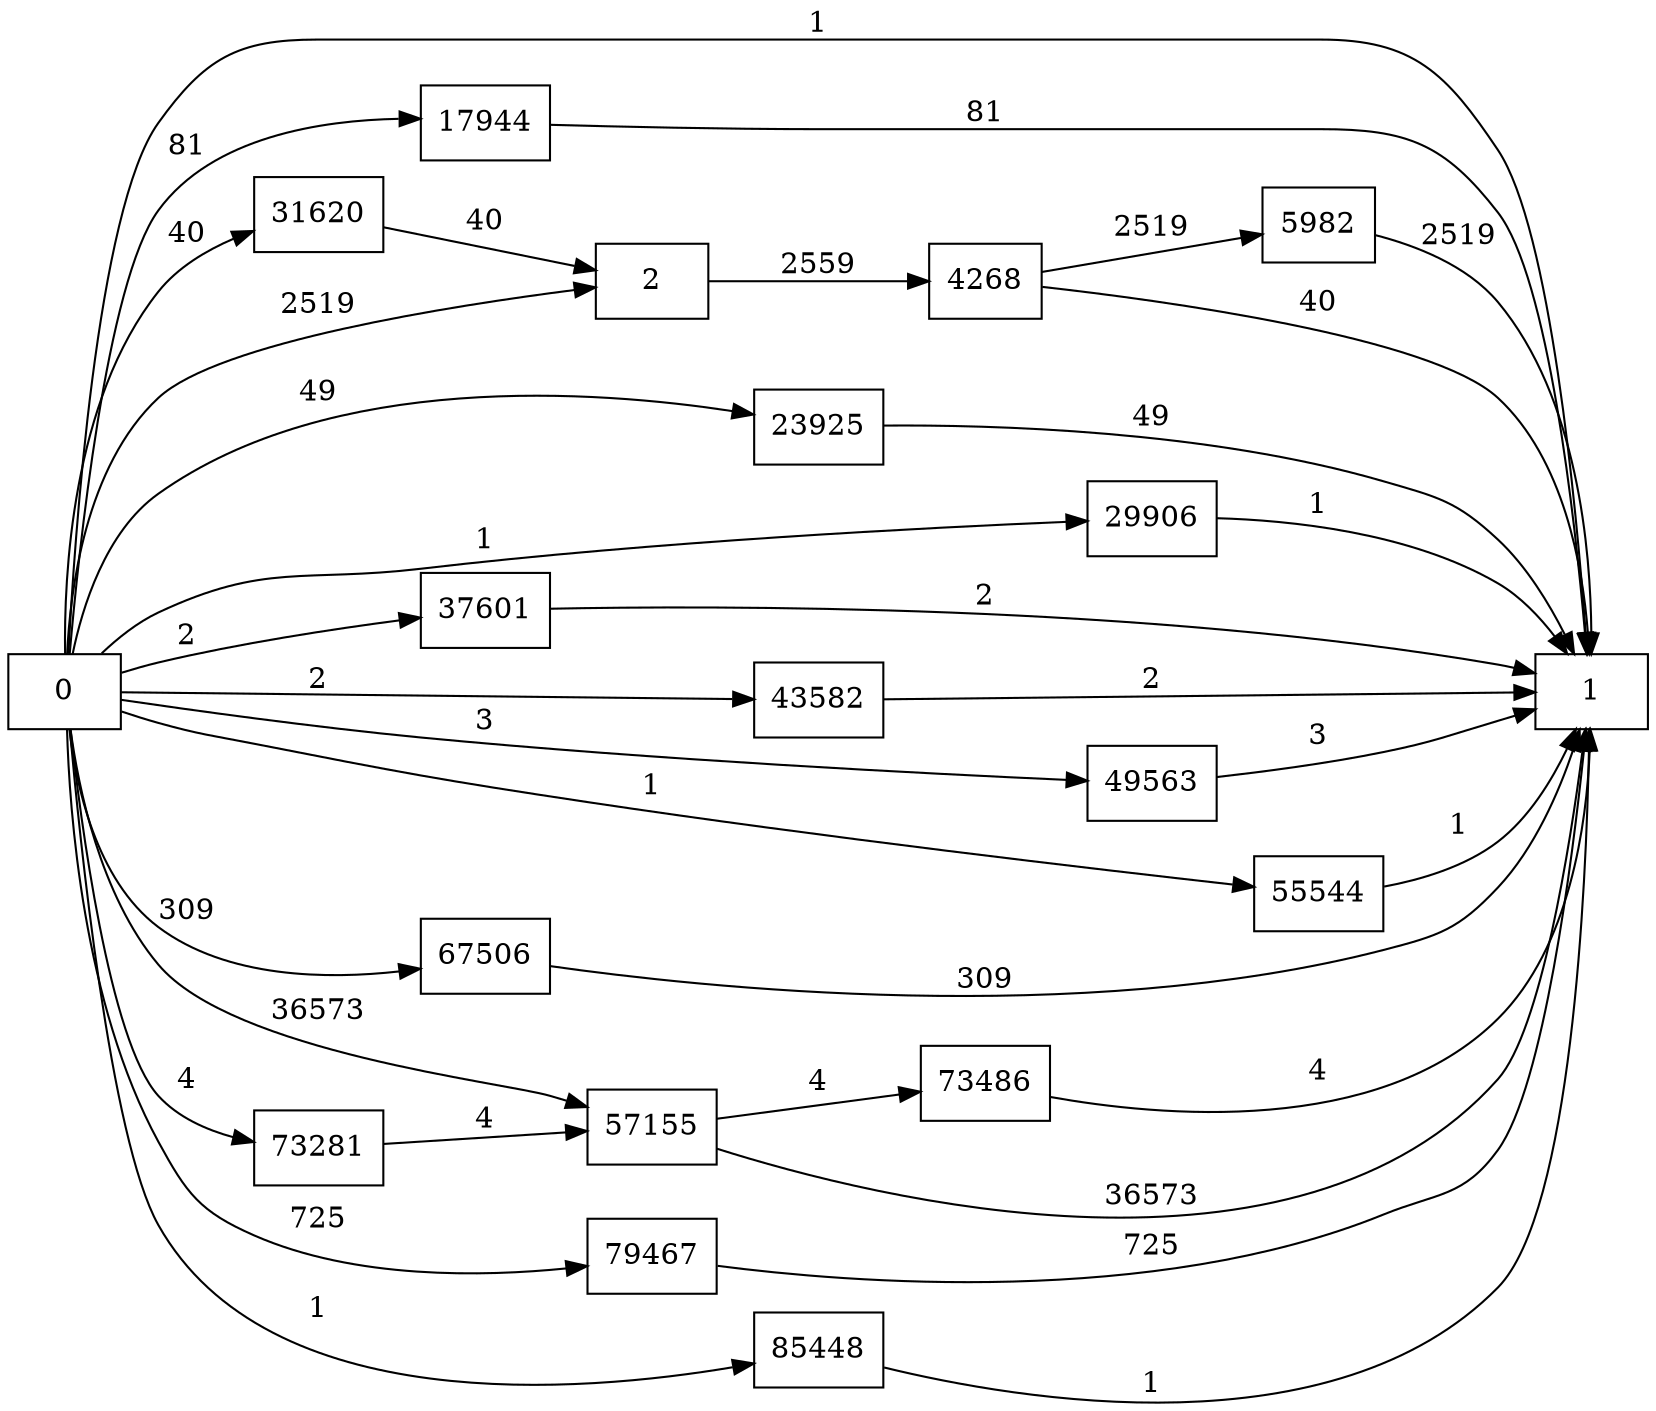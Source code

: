 digraph {
	graph [rankdir=LR]
	node [shape=rectangle]
	2 -> 4268 [label=2559]
	4268 -> 1 [label=40]
	4268 -> 5982 [label=2519]
	5982 -> 1 [label=2519]
	17944 -> 1 [label=81]
	23925 -> 1 [label=49]
	29906 -> 1 [label=1]
	31620 -> 2 [label=40]
	37601 -> 1 [label=2]
	43582 -> 1 [label=2]
	49563 -> 1 [label=3]
	55544 -> 1 [label=1]
	57155 -> 1 [label=36573]
	57155 -> 73486 [label=4]
	67506 -> 1 [label=309]
	73281 -> 57155 [label=4]
	73486 -> 1 [label=4]
	79467 -> 1 [label=725]
	85448 -> 1 [label=1]
	0 -> 2 [label=2519]
	0 -> 1 [label=1]
	0 -> 17944 [label=81]
	0 -> 23925 [label=49]
	0 -> 29906 [label=1]
	0 -> 31620 [label=40]
	0 -> 37601 [label=2]
	0 -> 43582 [label=2]
	0 -> 49563 [label=3]
	0 -> 55544 [label=1]
	0 -> 57155 [label=36573]
	0 -> 67506 [label=309]
	0 -> 73281 [label=4]
	0 -> 79467 [label=725]
	0 -> 85448 [label=1]
}
